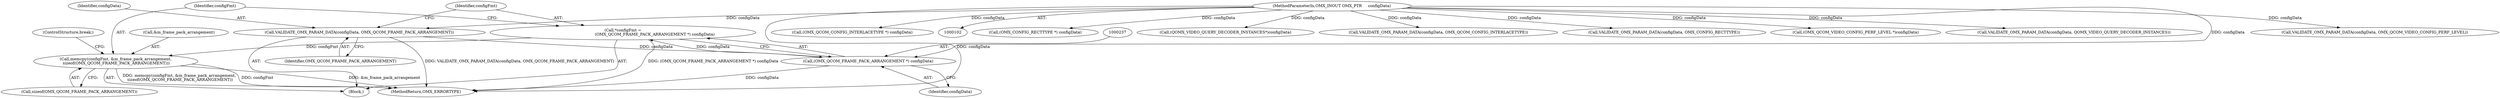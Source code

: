 digraph "0_Android_560ccdb509a7b86186fac0fce1b25bd9a3e6a6e8@API" {
"1000239" [label="(Call,memcpy(configFmt, &m_frame_pack_arrangement,\n sizeof(OMX_QCOM_FRAME_PACK_ARRANGEMENT)))"];
"1000234" [label="(Call,*configFmt =\n                                                   (OMX_QCOM_FRAME_PACK_ARRANGEMENT *) configData)"];
"1000236" [label="(Call,(OMX_QCOM_FRAME_PACK_ARRANGEMENT *) configData)"];
"1000230" [label="(Call,VALIDATE_OMX_PARAM_DATA(configData, OMX_QCOM_FRAME_PACK_ARRANGEMENT))"];
"1000105" [label="(MethodParameterIn,OMX_INOUT OMX_PTR     configData)"];
"1000243" [label="(Call,sizeof(OMX_QCOM_FRAME_PACK_ARRANGEMENT))"];
"1000258" [label="(Call,(OMX_CONFIG_RECTTYPE *) configData)"];
"1000232" [label="(Identifier,OMX_QCOM_FRAME_PACK_ARRANGEMENT)"];
"1000212" [label="(Call,(QOMX_VIDEO_QUERY_DECODER_INSTANCES*)configData)"];
"1000130" [label="(Call,VALIDATE_OMX_PARAM_DATA(configData, OMX_QCOM_CONFIG_INTERLACETYPE))"];
"1000252" [label="(Call,VALIDATE_OMX_PARAM_DATA(configData, OMX_CONFIG_RECTTYPE))"];
"1000291" [label="(Call,(OMX_QCOM_VIDEO_CONFIG_PERF_LEVEL *)configData)"];
"1000249" [label="(ControlStructure,break;)"];
"1000206" [label="(Call,VALIDATE_OMX_PARAM_DATA(configData, QOMX_VIDEO_QUERY_DECODER_INSTANCES))"];
"1000284" [label="(Call,VALIDATE_OMX_PARAM_DATA(configData, OMX_QCOM_VIDEO_CONFIG_PERF_LEVEL))"];
"1000136" [label="(Call,(OMX_QCOM_CONFIG_INTERLACETYPE *) configData)"];
"1000230" [label="(Call,VALIDATE_OMX_PARAM_DATA(configData, OMX_QCOM_FRAME_PACK_ARRANGEMENT))"];
"1000229" [label="(Block,)"];
"1000240" [label="(Identifier,configFmt)"];
"1000235" [label="(Identifier,configFmt)"];
"1000241" [label="(Call,&m_frame_pack_arrangement)"];
"1000238" [label="(Identifier,configData)"];
"1000231" [label="(Identifier,configData)"];
"1000357" [label="(MethodReturn,OMX_ERRORTYPE)"];
"1000234" [label="(Call,*configFmt =\n                                                   (OMX_QCOM_FRAME_PACK_ARRANGEMENT *) configData)"];
"1000105" [label="(MethodParameterIn,OMX_INOUT OMX_PTR     configData)"];
"1000236" [label="(Call,(OMX_QCOM_FRAME_PACK_ARRANGEMENT *) configData)"];
"1000239" [label="(Call,memcpy(configFmt, &m_frame_pack_arrangement,\n sizeof(OMX_QCOM_FRAME_PACK_ARRANGEMENT)))"];
"1000239" -> "1000229"  [label="AST: "];
"1000239" -> "1000243"  [label="CFG: "];
"1000240" -> "1000239"  [label="AST: "];
"1000241" -> "1000239"  [label="AST: "];
"1000243" -> "1000239"  [label="AST: "];
"1000249" -> "1000239"  [label="CFG: "];
"1000239" -> "1000357"  [label="DDG: &m_frame_pack_arrangement"];
"1000239" -> "1000357"  [label="DDG: memcpy(configFmt, &m_frame_pack_arrangement,\n sizeof(OMX_QCOM_FRAME_PACK_ARRANGEMENT))"];
"1000239" -> "1000357"  [label="DDG: configFmt"];
"1000234" -> "1000239"  [label="DDG: configFmt"];
"1000234" -> "1000229"  [label="AST: "];
"1000234" -> "1000236"  [label="CFG: "];
"1000235" -> "1000234"  [label="AST: "];
"1000236" -> "1000234"  [label="AST: "];
"1000240" -> "1000234"  [label="CFG: "];
"1000234" -> "1000357"  [label="DDG: (OMX_QCOM_FRAME_PACK_ARRANGEMENT *) configData"];
"1000236" -> "1000234"  [label="DDG: configData"];
"1000236" -> "1000238"  [label="CFG: "];
"1000237" -> "1000236"  [label="AST: "];
"1000238" -> "1000236"  [label="AST: "];
"1000236" -> "1000357"  [label="DDG: configData"];
"1000230" -> "1000236"  [label="DDG: configData"];
"1000105" -> "1000236"  [label="DDG: configData"];
"1000230" -> "1000229"  [label="AST: "];
"1000230" -> "1000232"  [label="CFG: "];
"1000231" -> "1000230"  [label="AST: "];
"1000232" -> "1000230"  [label="AST: "];
"1000235" -> "1000230"  [label="CFG: "];
"1000230" -> "1000357"  [label="DDG: VALIDATE_OMX_PARAM_DATA(configData, OMX_QCOM_FRAME_PACK_ARRANGEMENT)"];
"1000105" -> "1000230"  [label="DDG: configData"];
"1000105" -> "1000102"  [label="AST: "];
"1000105" -> "1000357"  [label="DDG: configData"];
"1000105" -> "1000130"  [label="DDG: configData"];
"1000105" -> "1000136"  [label="DDG: configData"];
"1000105" -> "1000206"  [label="DDG: configData"];
"1000105" -> "1000212"  [label="DDG: configData"];
"1000105" -> "1000252"  [label="DDG: configData"];
"1000105" -> "1000258"  [label="DDG: configData"];
"1000105" -> "1000284"  [label="DDG: configData"];
"1000105" -> "1000291"  [label="DDG: configData"];
}
